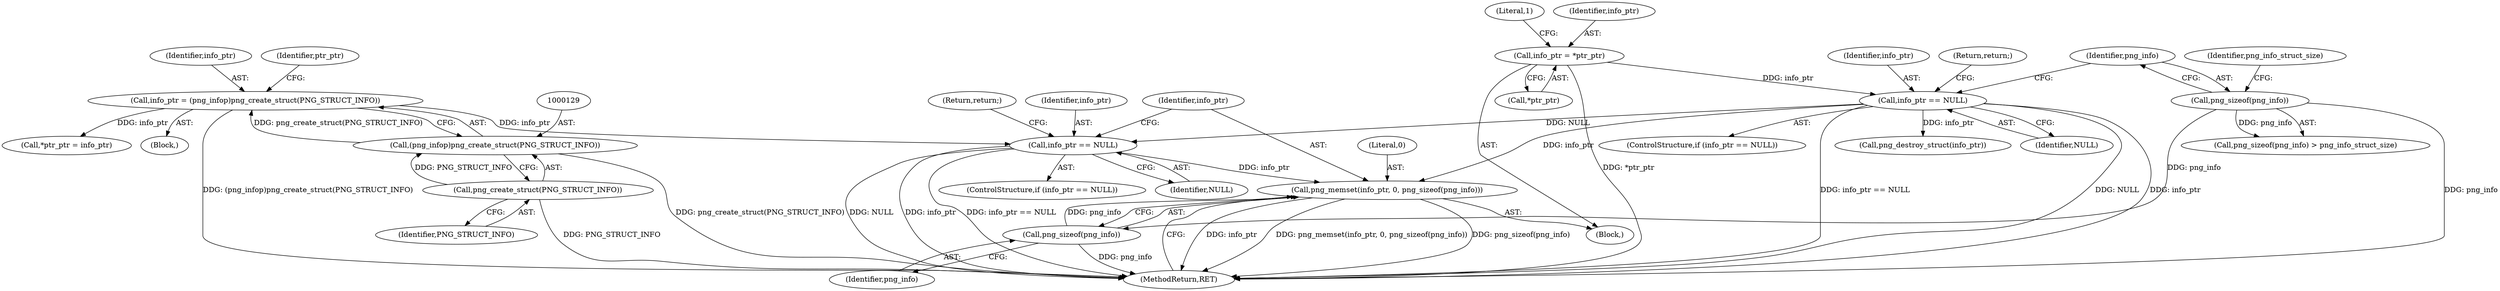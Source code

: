 digraph "0_Chrome_7f3d85b096f66870a15b37c2f40b219b2e292693_1@API" {
"1000141" [label="(Call,png_memset(info_ptr, 0, png_sizeof(png_info)))"];
"1000114" [label="(Call,info_ptr == NULL)"];
"1000106" [label="(Call,info_ptr = *ptr_ptr)"];
"1000137" [label="(Call,info_ptr == NULL)"];
"1000126" [label="(Call,info_ptr = (png_infop)png_create_struct(PNG_STRUCT_INFO))"];
"1000128" [label="(Call,(png_infop)png_create_struct(PNG_STRUCT_INFO))"];
"1000130" [label="(Call,png_create_struct(PNG_STRUCT_INFO))"];
"1000144" [label="(Call,png_sizeof(png_info))"];
"1000120" [label="(Call,png_sizeof(png_info))"];
"1000123" [label="(Block,)"];
"1000113" [label="(ControlStructure,if (info_ptr == NULL))"];
"1000146" [label="(MethodReturn,RET)"];
"1000130" [label="(Call,png_create_struct(PNG_STRUCT_INFO))"];
"1000131" [label="(Identifier,PNG_STRUCT_INFO)"];
"1000145" [label="(Identifier,png_info)"];
"1000142" [label="(Identifier,info_ptr)"];
"1000140" [label="(Return,return;)"];
"1000115" [label="(Identifier,info_ptr)"];
"1000119" [label="(Call,png_sizeof(png_info) > png_info_struct_size)"];
"1000137" [label="(Call,info_ptr == NULL)"];
"1000122" [label="(Identifier,png_info_struct_size)"];
"1000144" [label="(Call,png_sizeof(png_info))"];
"1000124" [label="(Call,png_destroy_struct(info_ptr))"];
"1000136" [label="(ControlStructure,if (info_ptr == NULL))"];
"1000143" [label="(Literal,0)"];
"1000114" [label="(Call,info_ptr == NULL)"];
"1000126" [label="(Call,info_ptr = (png_infop)png_create_struct(PNG_STRUCT_INFO))"];
"1000116" [label="(Identifier,NULL)"];
"1000134" [label="(Identifier,ptr_ptr)"];
"1000127" [label="(Identifier,info_ptr)"];
"1000138" [label="(Identifier,info_ptr)"];
"1000111" [label="(Literal,1)"];
"1000117" [label="(Return,return;)"];
"1000132" [label="(Call,*ptr_ptr = info_ptr)"];
"1000108" [label="(Call,*ptr_ptr)"];
"1000128" [label="(Call,(png_infop)png_create_struct(PNG_STRUCT_INFO))"];
"1000106" [label="(Call,info_ptr = *ptr_ptr)"];
"1000120" [label="(Call,png_sizeof(png_info))"];
"1000141" [label="(Call,png_memset(info_ptr, 0, png_sizeof(png_info)))"];
"1000107" [label="(Identifier,info_ptr)"];
"1000104" [label="(Block,)"];
"1000139" [label="(Identifier,NULL)"];
"1000121" [label="(Identifier,png_info)"];
"1000141" -> "1000104"  [label="AST: "];
"1000141" -> "1000144"  [label="CFG: "];
"1000142" -> "1000141"  [label="AST: "];
"1000143" -> "1000141"  [label="AST: "];
"1000144" -> "1000141"  [label="AST: "];
"1000146" -> "1000141"  [label="CFG: "];
"1000141" -> "1000146"  [label="DDG: info_ptr"];
"1000141" -> "1000146"  [label="DDG: png_memset(info_ptr, 0, png_sizeof(png_info))"];
"1000141" -> "1000146"  [label="DDG: png_sizeof(png_info)"];
"1000114" -> "1000141"  [label="DDG: info_ptr"];
"1000137" -> "1000141"  [label="DDG: info_ptr"];
"1000144" -> "1000141"  [label="DDG: png_info"];
"1000114" -> "1000113"  [label="AST: "];
"1000114" -> "1000116"  [label="CFG: "];
"1000115" -> "1000114"  [label="AST: "];
"1000116" -> "1000114"  [label="AST: "];
"1000117" -> "1000114"  [label="CFG: "];
"1000121" -> "1000114"  [label="CFG: "];
"1000114" -> "1000146"  [label="DDG: info_ptr == NULL"];
"1000114" -> "1000146"  [label="DDG: NULL"];
"1000114" -> "1000146"  [label="DDG: info_ptr"];
"1000106" -> "1000114"  [label="DDG: info_ptr"];
"1000114" -> "1000124"  [label="DDG: info_ptr"];
"1000114" -> "1000137"  [label="DDG: NULL"];
"1000106" -> "1000104"  [label="AST: "];
"1000106" -> "1000108"  [label="CFG: "];
"1000107" -> "1000106"  [label="AST: "];
"1000108" -> "1000106"  [label="AST: "];
"1000111" -> "1000106"  [label="CFG: "];
"1000106" -> "1000146"  [label="DDG: *ptr_ptr"];
"1000137" -> "1000136"  [label="AST: "];
"1000137" -> "1000139"  [label="CFG: "];
"1000138" -> "1000137"  [label="AST: "];
"1000139" -> "1000137"  [label="AST: "];
"1000140" -> "1000137"  [label="CFG: "];
"1000142" -> "1000137"  [label="CFG: "];
"1000137" -> "1000146"  [label="DDG: NULL"];
"1000137" -> "1000146"  [label="DDG: info_ptr"];
"1000137" -> "1000146"  [label="DDG: info_ptr == NULL"];
"1000126" -> "1000137"  [label="DDG: info_ptr"];
"1000126" -> "1000123"  [label="AST: "];
"1000126" -> "1000128"  [label="CFG: "];
"1000127" -> "1000126"  [label="AST: "];
"1000128" -> "1000126"  [label="AST: "];
"1000134" -> "1000126"  [label="CFG: "];
"1000126" -> "1000146"  [label="DDG: (png_infop)png_create_struct(PNG_STRUCT_INFO)"];
"1000128" -> "1000126"  [label="DDG: png_create_struct(PNG_STRUCT_INFO)"];
"1000126" -> "1000132"  [label="DDG: info_ptr"];
"1000128" -> "1000130"  [label="CFG: "];
"1000129" -> "1000128"  [label="AST: "];
"1000130" -> "1000128"  [label="AST: "];
"1000128" -> "1000146"  [label="DDG: png_create_struct(PNG_STRUCT_INFO)"];
"1000130" -> "1000128"  [label="DDG: PNG_STRUCT_INFO"];
"1000130" -> "1000131"  [label="CFG: "];
"1000131" -> "1000130"  [label="AST: "];
"1000130" -> "1000146"  [label="DDG: PNG_STRUCT_INFO"];
"1000144" -> "1000145"  [label="CFG: "];
"1000145" -> "1000144"  [label="AST: "];
"1000144" -> "1000146"  [label="DDG: png_info"];
"1000120" -> "1000144"  [label="DDG: png_info"];
"1000120" -> "1000119"  [label="AST: "];
"1000120" -> "1000121"  [label="CFG: "];
"1000121" -> "1000120"  [label="AST: "];
"1000122" -> "1000120"  [label="CFG: "];
"1000120" -> "1000146"  [label="DDG: png_info"];
"1000120" -> "1000119"  [label="DDG: png_info"];
}
